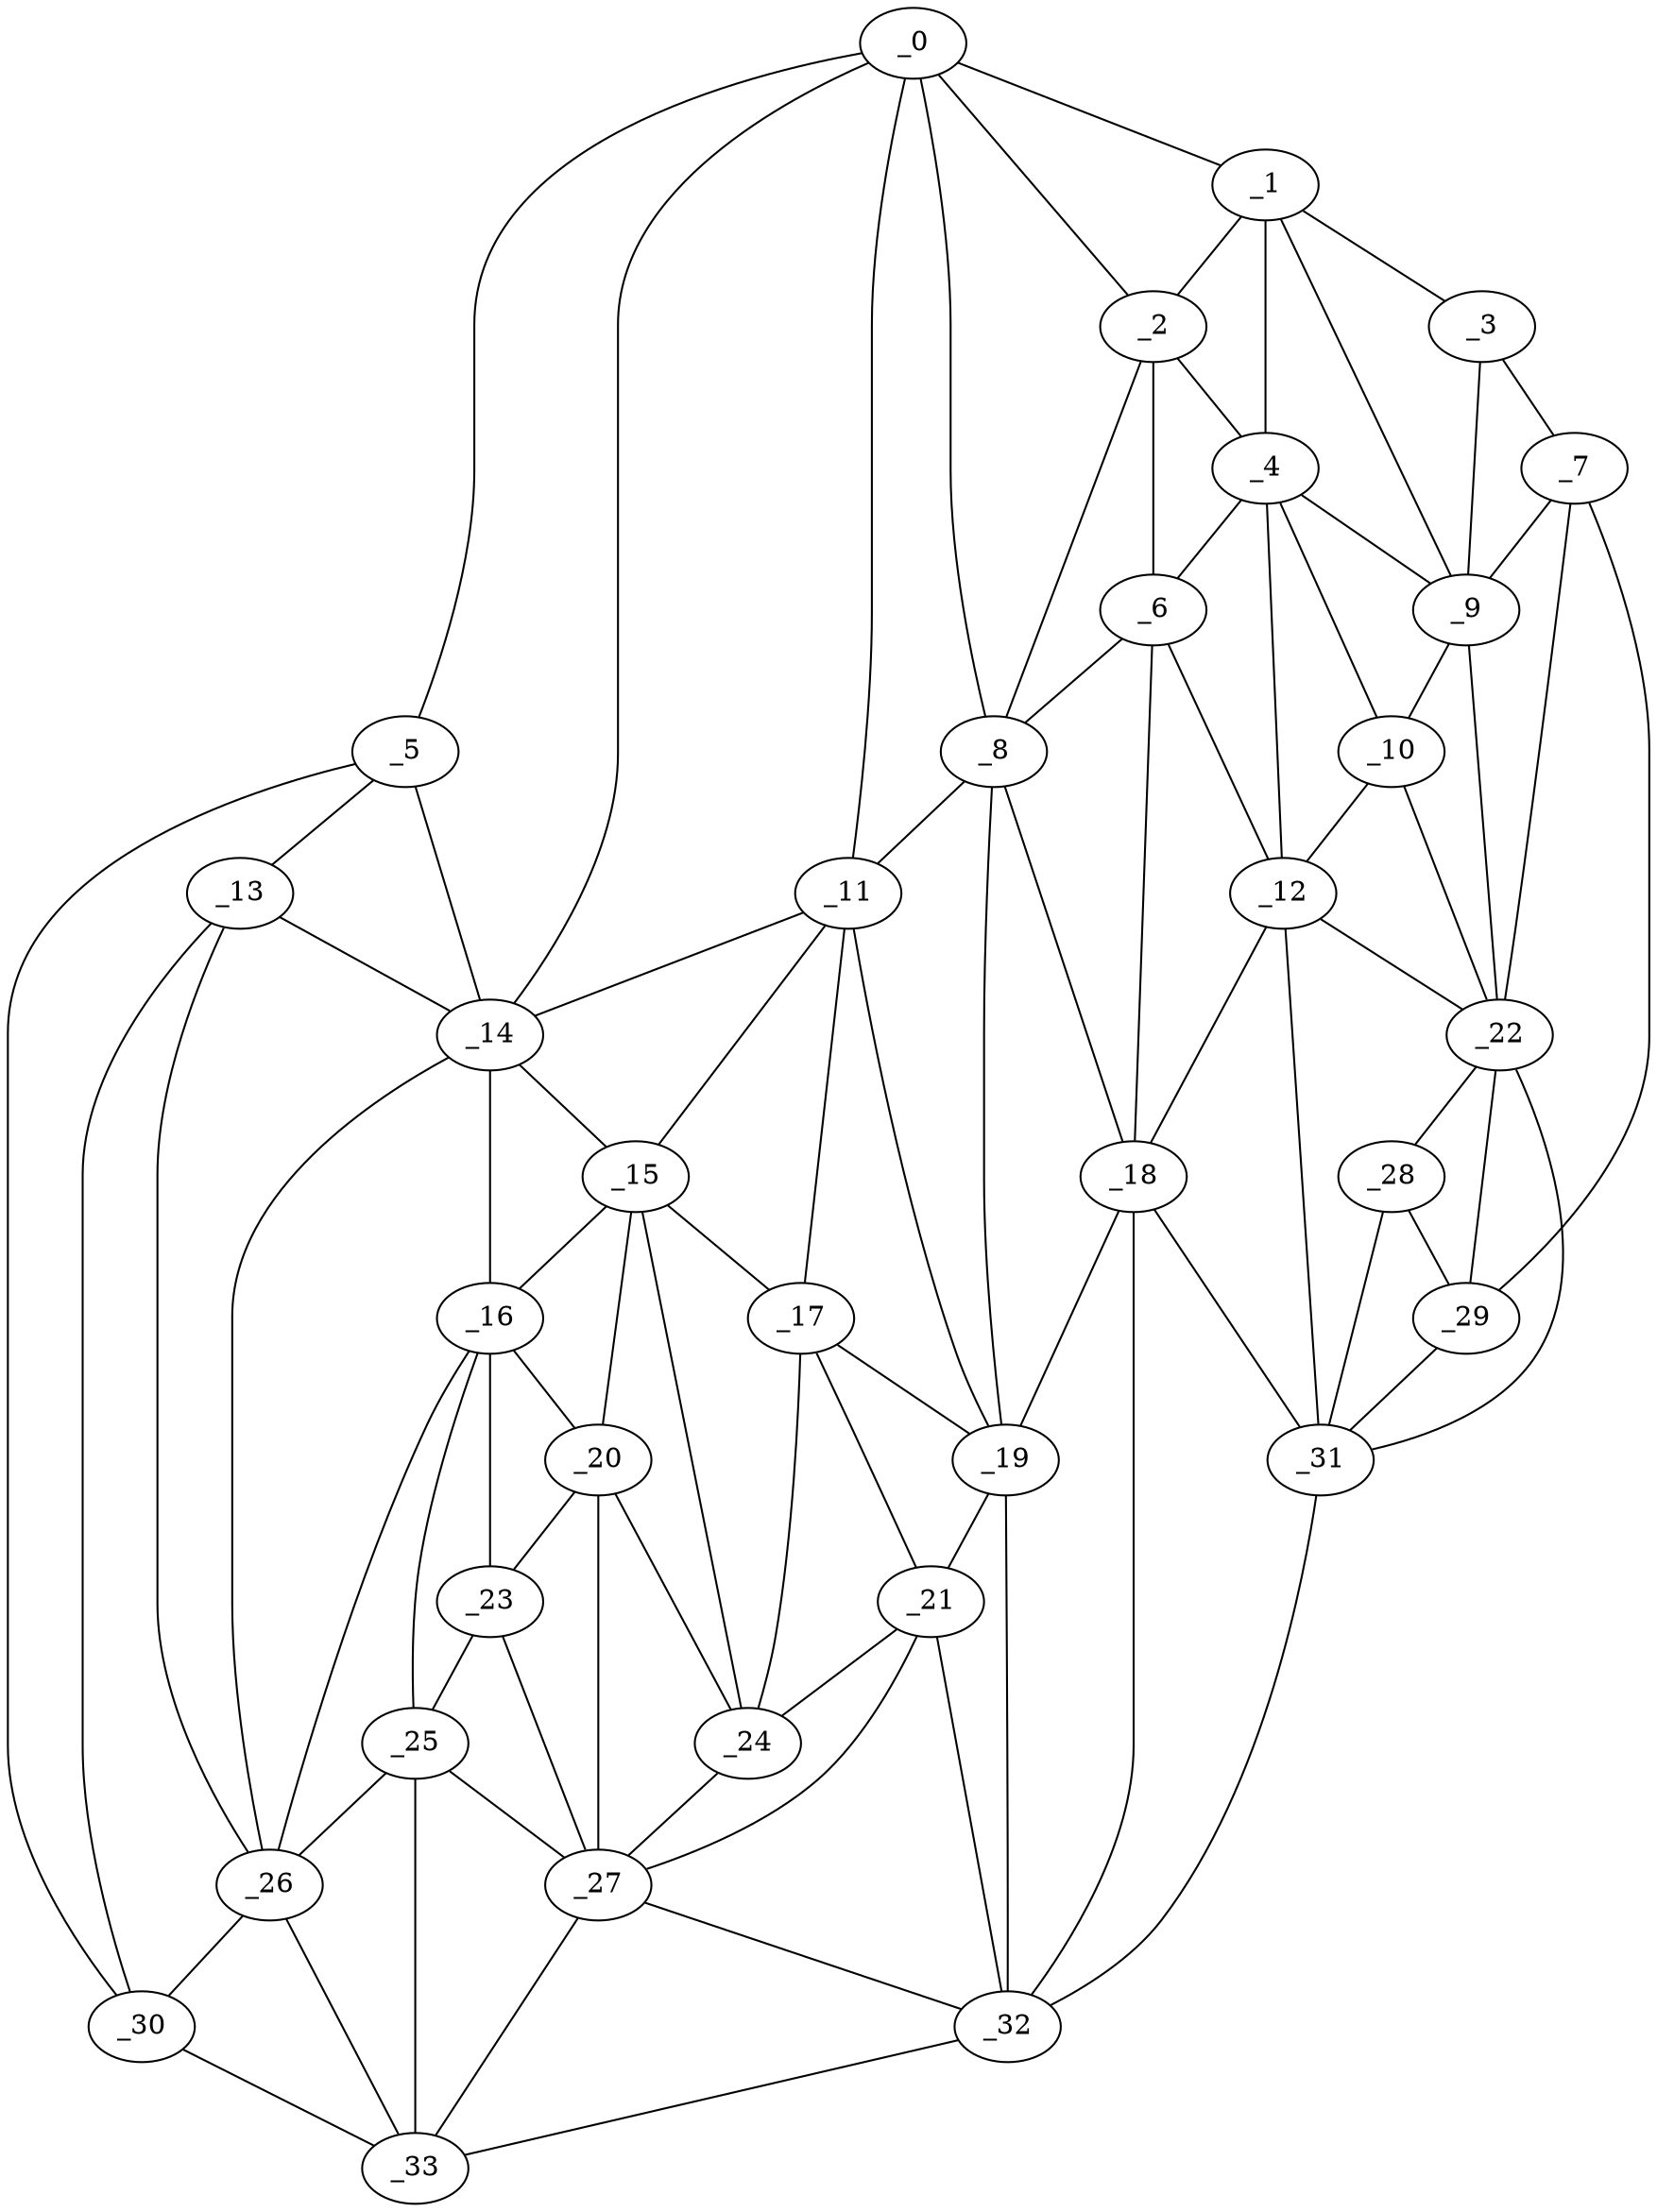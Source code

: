 graph "obj93__150.gxl" {
	_0	 [x=39,
		y=7];
	_1	 [x=40,
		y=103];
	_0 -- _1	 [valence=1];
	_2	 [x=42,
		y=93];
	_0 -- _2	 [valence=2];
	_5	 [x=50,
		y=3];
	_0 -- _5	 [valence=1];
	_8	 [x=54,
		y=69];
	_0 -- _8	 [valence=2];
	_11	 [x=64,
		y=54];
	_0 -- _11	 [valence=2];
	_14	 [x=68,
		y=21];
	_0 -- _14	 [valence=1];
	_1 -- _2	 [valence=2];
	_3	 [x=45,
		y=115];
	_1 -- _3	 [valence=1];
	_4	 [x=47,
		y=97];
	_1 -- _4	 [valence=2];
	_9	 [x=55,
		y=109];
	_1 -- _9	 [valence=1];
	_2 -- _4	 [valence=1];
	_6	 [x=51,
		y=79];
	_2 -- _6	 [valence=2];
	_2 -- _8	 [valence=2];
	_7	 [x=51,
		y=120];
	_3 -- _7	 [valence=1];
	_3 -- _9	 [valence=2];
	_4 -- _6	 [valence=1];
	_4 -- _9	 [valence=2];
	_10	 [x=62,
		y=104];
	_4 -- _10	 [valence=2];
	_12	 [x=67,
		y=92];
	_4 -- _12	 [valence=2];
	_13	 [x=68,
		y=11];
	_5 -- _13	 [valence=2];
	_5 -- _14	 [valence=2];
	_30	 [x=94,
		y=15];
	_5 -- _30	 [valence=1];
	_6 -- _8	 [valence=2];
	_6 -- _12	 [valence=2];
	_18	 [x=75,
		y=78];
	_6 -- _18	 [valence=2];
	_7 -- _9	 [valence=1];
	_22	 [x=81,
		y=111];
	_7 -- _22	 [valence=2];
	_29	 [x=92,
		y=117];
	_7 -- _29	 [valence=1];
	_8 -- _11	 [valence=1];
	_8 -- _18	 [valence=1];
	_19	 [x=78,
		y=74];
	_8 -- _19	 [valence=2];
	_9 -- _10	 [valence=2];
	_9 -- _22	 [valence=2];
	_10 -- _12	 [valence=2];
	_10 -- _22	 [valence=2];
	_11 -- _14	 [valence=1];
	_15	 [x=72,
		y=46];
	_11 -- _15	 [valence=2];
	_17	 [x=75,
		y=55];
	_11 -- _17	 [valence=2];
	_11 -- _19	 [valence=2];
	_12 -- _18	 [valence=1];
	_12 -- _22	 [valence=2];
	_31	 [x=94,
		y=96];
	_12 -- _31	 [valence=1];
	_13 -- _14	 [valence=1];
	_26	 [x=89,
		y=18];
	_13 -- _26	 [valence=1];
	_13 -- _30	 [valence=2];
	_14 -- _15	 [valence=2];
	_16	 [x=74,
		y=29];
	_14 -- _16	 [valence=2];
	_14 -- _26	 [valence=2];
	_15 -- _16	 [valence=2];
	_15 -- _17	 [valence=1];
	_20	 [x=81,
		y=38];
	_15 -- _20	 [valence=2];
	_24	 [x=83,
		y=53];
	_15 -- _24	 [valence=1];
	_16 -- _20	 [valence=2];
	_23	 [x=83,
		y=32];
	_16 -- _23	 [valence=2];
	_25	 [x=87,
		y=27];
	_16 -- _25	 [valence=2];
	_16 -- _26	 [valence=2];
	_17 -- _19	 [valence=2];
	_21	 [x=81,
		y=61];
	_17 -- _21	 [valence=2];
	_17 -- _24	 [valence=2];
	_18 -- _19	 [valence=2];
	_18 -- _31	 [valence=2];
	_32	 [x=95,
		y=80];
	_18 -- _32	 [valence=2];
	_19 -- _21	 [valence=2];
	_19 -- _32	 [valence=2];
	_20 -- _23	 [valence=2];
	_20 -- _24	 [valence=2];
	_27	 [x=89,
		y=50];
	_20 -- _27	 [valence=1];
	_21 -- _24	 [valence=2];
	_21 -- _27	 [valence=2];
	_21 -- _32	 [valence=1];
	_28	 [x=89,
		y=111];
	_22 -- _28	 [valence=2];
	_22 -- _29	 [valence=1];
	_22 -- _31	 [valence=2];
	_23 -- _25	 [valence=2];
	_23 -- _27	 [valence=2];
	_24 -- _27	 [valence=2];
	_25 -- _26	 [valence=2];
	_25 -- _27	 [valence=1];
	_33	 [x=98,
		y=23];
	_25 -- _33	 [valence=2];
	_26 -- _30	 [valence=1];
	_26 -- _33	 [valence=2];
	_27 -- _32	 [valence=1];
	_27 -- _33	 [valence=2];
	_28 -- _29	 [valence=1];
	_28 -- _31	 [valence=2];
	_29 -- _31	 [valence=1];
	_30 -- _33	 [valence=1];
	_31 -- _32	 [valence=1];
	_32 -- _33	 [valence=1];
}

